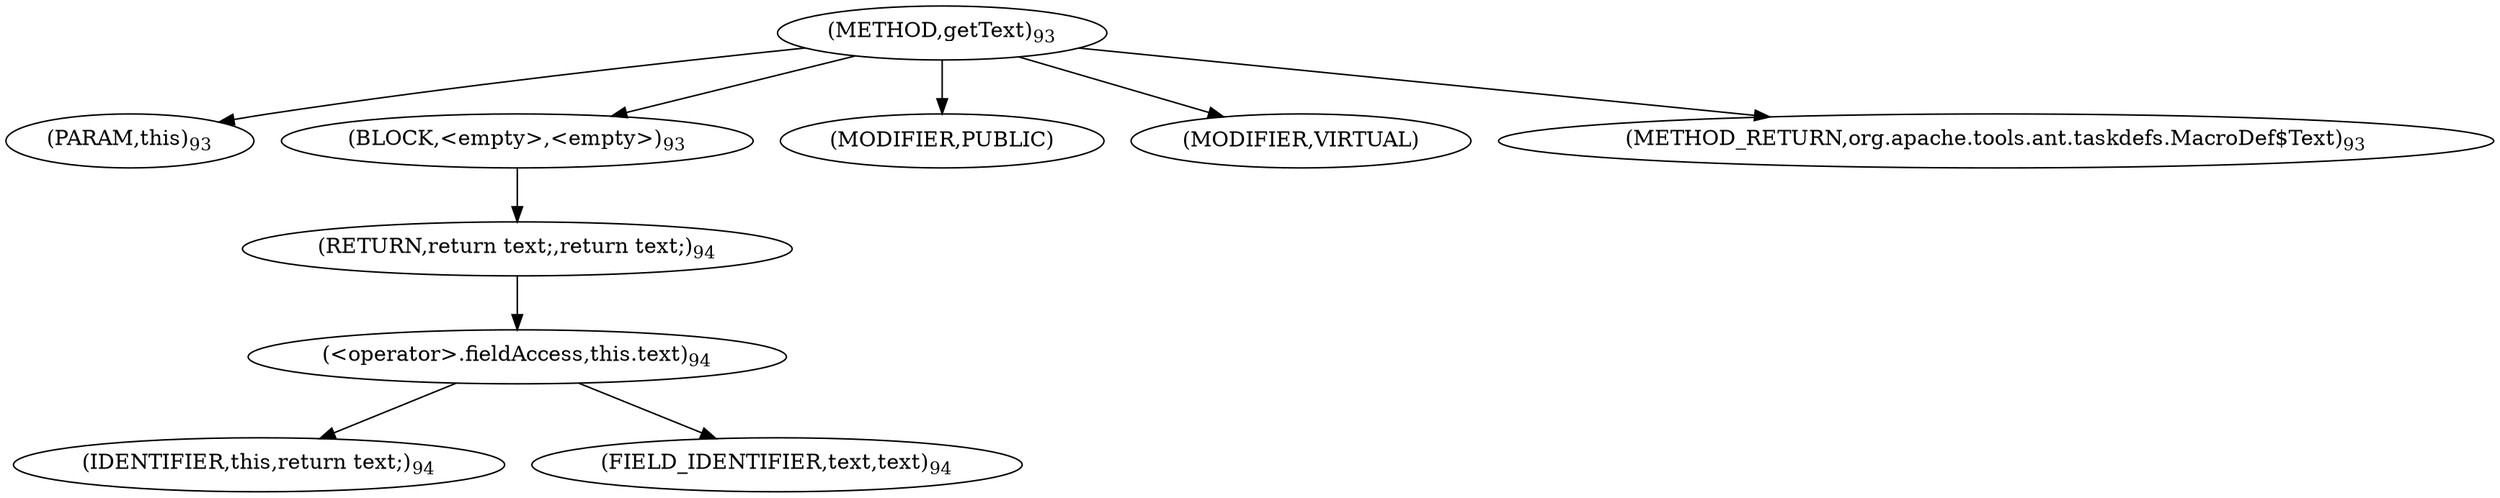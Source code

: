 digraph "getText" {  
"274" [label = <(METHOD,getText)<SUB>93</SUB>> ]
"275" [label = <(PARAM,this)<SUB>93</SUB>> ]
"276" [label = <(BLOCK,&lt;empty&gt;,&lt;empty&gt;)<SUB>93</SUB>> ]
"277" [label = <(RETURN,return text;,return text;)<SUB>94</SUB>> ]
"278" [label = <(&lt;operator&gt;.fieldAccess,this.text)<SUB>94</SUB>> ]
"279" [label = <(IDENTIFIER,this,return text;)<SUB>94</SUB>> ]
"280" [label = <(FIELD_IDENTIFIER,text,text)<SUB>94</SUB>> ]
"281" [label = <(MODIFIER,PUBLIC)> ]
"282" [label = <(MODIFIER,VIRTUAL)> ]
"283" [label = <(METHOD_RETURN,org.apache.tools.ant.taskdefs.MacroDef$Text)<SUB>93</SUB>> ]
  "274" -> "275" 
  "274" -> "276" 
  "274" -> "281" 
  "274" -> "282" 
  "274" -> "283" 
  "276" -> "277" 
  "277" -> "278" 
  "278" -> "279" 
  "278" -> "280" 
}
